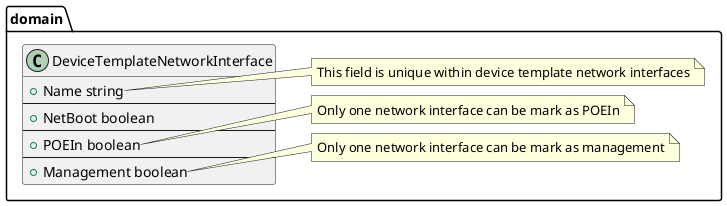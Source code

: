 @startuml DeviceTemplateNetworkInterface

package domain {
    class DeviceTemplateNetworkInterface {
        +Name string
        --
        +NetBoot boolean
        --
        +POEIn boolean
        --
        +Management boolean
    }
    note right of DeviceTemplateNetworkInterface::Name
      This field is unique within device template network interfaces
    end note

    note right of DeviceTemplateNetworkInterface::POEIn
      Only one network interface can be mark as POEIn
    end note

    note right of DeviceTemplateNetworkInterface::Management
      Only one network interface can be mark as management
    end note
}

@enduml
